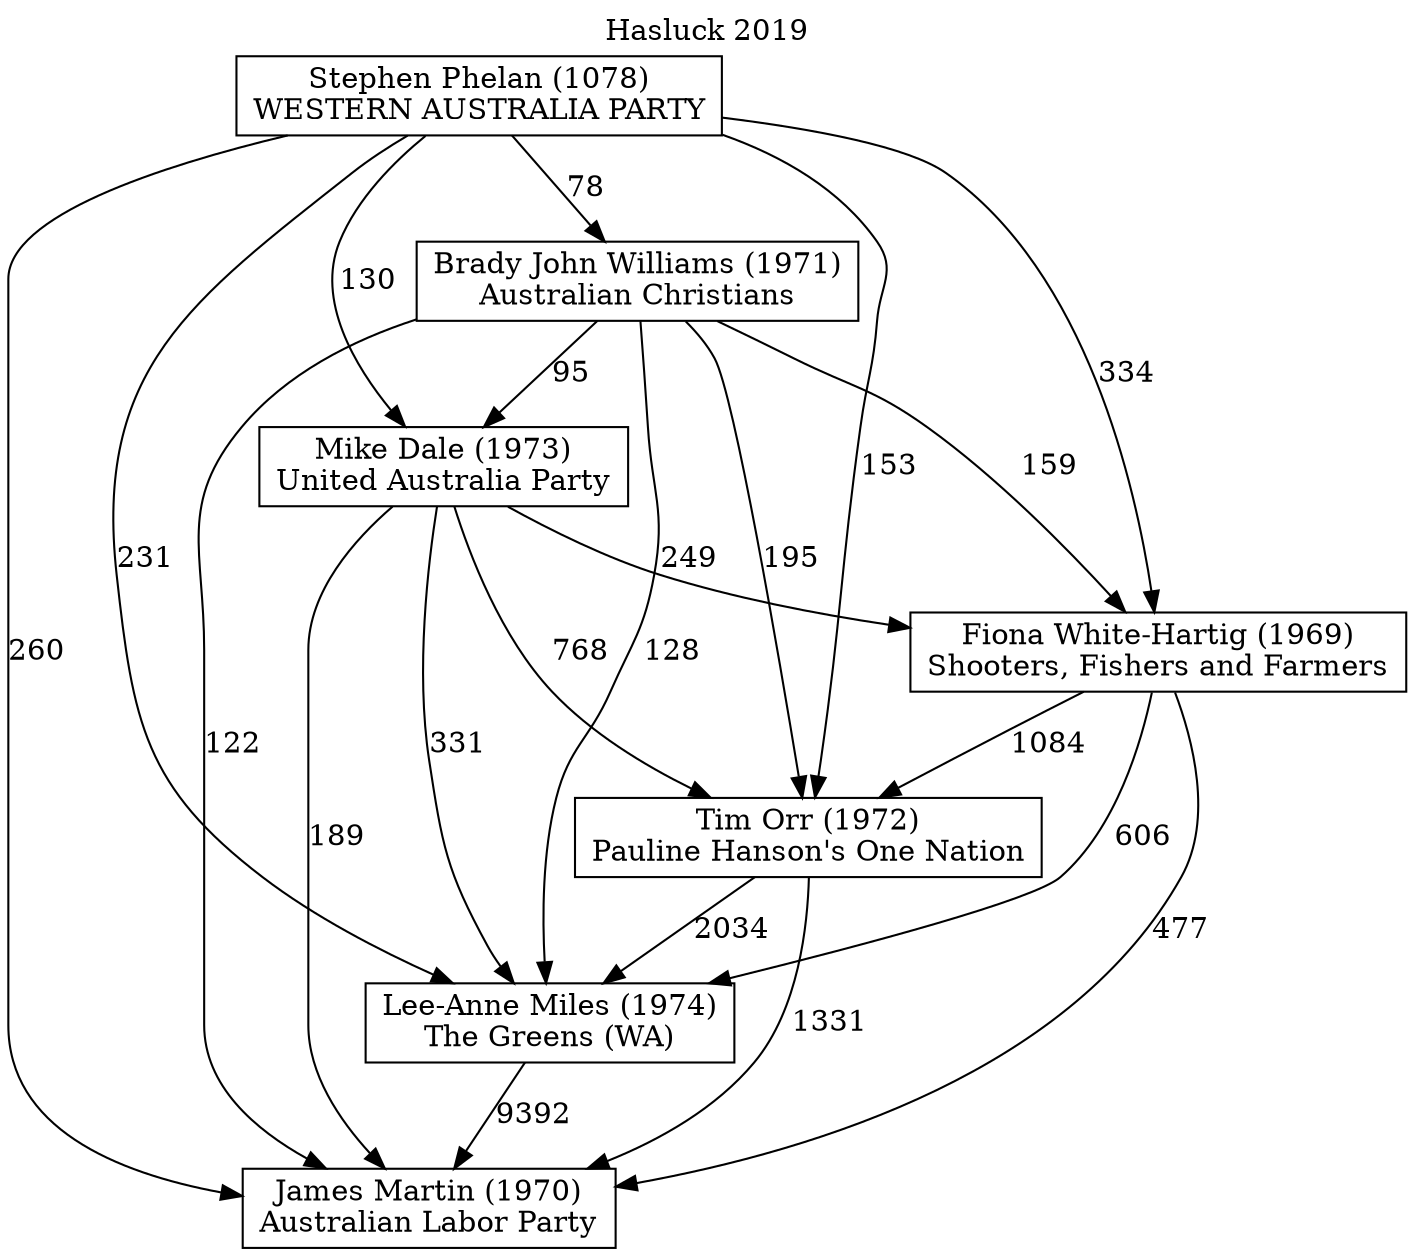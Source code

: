 // House preference flow
digraph "James Martin (1970)_Hasluck_2019" {
	graph [label="Hasluck 2019" labelloc=t mclimit=10]
	node [shape=box]
	"James Martin (1970)" [label="James Martin (1970)
Australian Labor Party"]
	"Lee-Anne Miles (1974)" [label="Lee-Anne Miles (1974)
The Greens (WA)"]
	"Tim Orr (1972)" [label="Tim Orr (1972)
Pauline Hanson's One Nation"]
	"Fiona White-Hartig (1969)" [label="Fiona White-Hartig (1969)
Shooters, Fishers and Farmers"]
	"Mike Dale (1973)" [label="Mike Dale (1973)
United Australia Party"]
	"Brady John Williams (1971)" [label="Brady John Williams (1971)
Australian Christians"]
	"Stephen Phelan (1078)" [label="Stephen Phelan (1078)
WESTERN AUSTRALIA PARTY"]
	"Lee-Anne Miles (1974)" -> "James Martin (1970)" [label=9392]
	"Tim Orr (1972)" -> "Lee-Anne Miles (1974)" [label=2034]
	"Fiona White-Hartig (1969)" -> "Tim Orr (1972)" [label=1084]
	"Mike Dale (1973)" -> "Fiona White-Hartig (1969)" [label=249]
	"Brady John Williams (1971)" -> "Mike Dale (1973)" [label=95]
	"Stephen Phelan (1078)" -> "Brady John Williams (1971)" [label=78]
	"Tim Orr (1972)" -> "James Martin (1970)" [label=1331]
	"Fiona White-Hartig (1969)" -> "James Martin (1970)" [label=477]
	"Mike Dale (1973)" -> "James Martin (1970)" [label=189]
	"Brady John Williams (1971)" -> "James Martin (1970)" [label=122]
	"Stephen Phelan (1078)" -> "James Martin (1970)" [label=260]
	"Stephen Phelan (1078)" -> "Mike Dale (1973)" [label=130]
	"Brady John Williams (1971)" -> "Fiona White-Hartig (1969)" [label=159]
	"Stephen Phelan (1078)" -> "Fiona White-Hartig (1969)" [label=334]
	"Mike Dale (1973)" -> "Tim Orr (1972)" [label=768]
	"Brady John Williams (1971)" -> "Tim Orr (1972)" [label=195]
	"Stephen Phelan (1078)" -> "Tim Orr (1972)" [label=153]
	"Fiona White-Hartig (1969)" -> "Lee-Anne Miles (1974)" [label=606]
	"Mike Dale (1973)" -> "Lee-Anne Miles (1974)" [label=331]
	"Brady John Williams (1971)" -> "Lee-Anne Miles (1974)" [label=128]
	"Stephen Phelan (1078)" -> "Lee-Anne Miles (1974)" [label=231]
}
